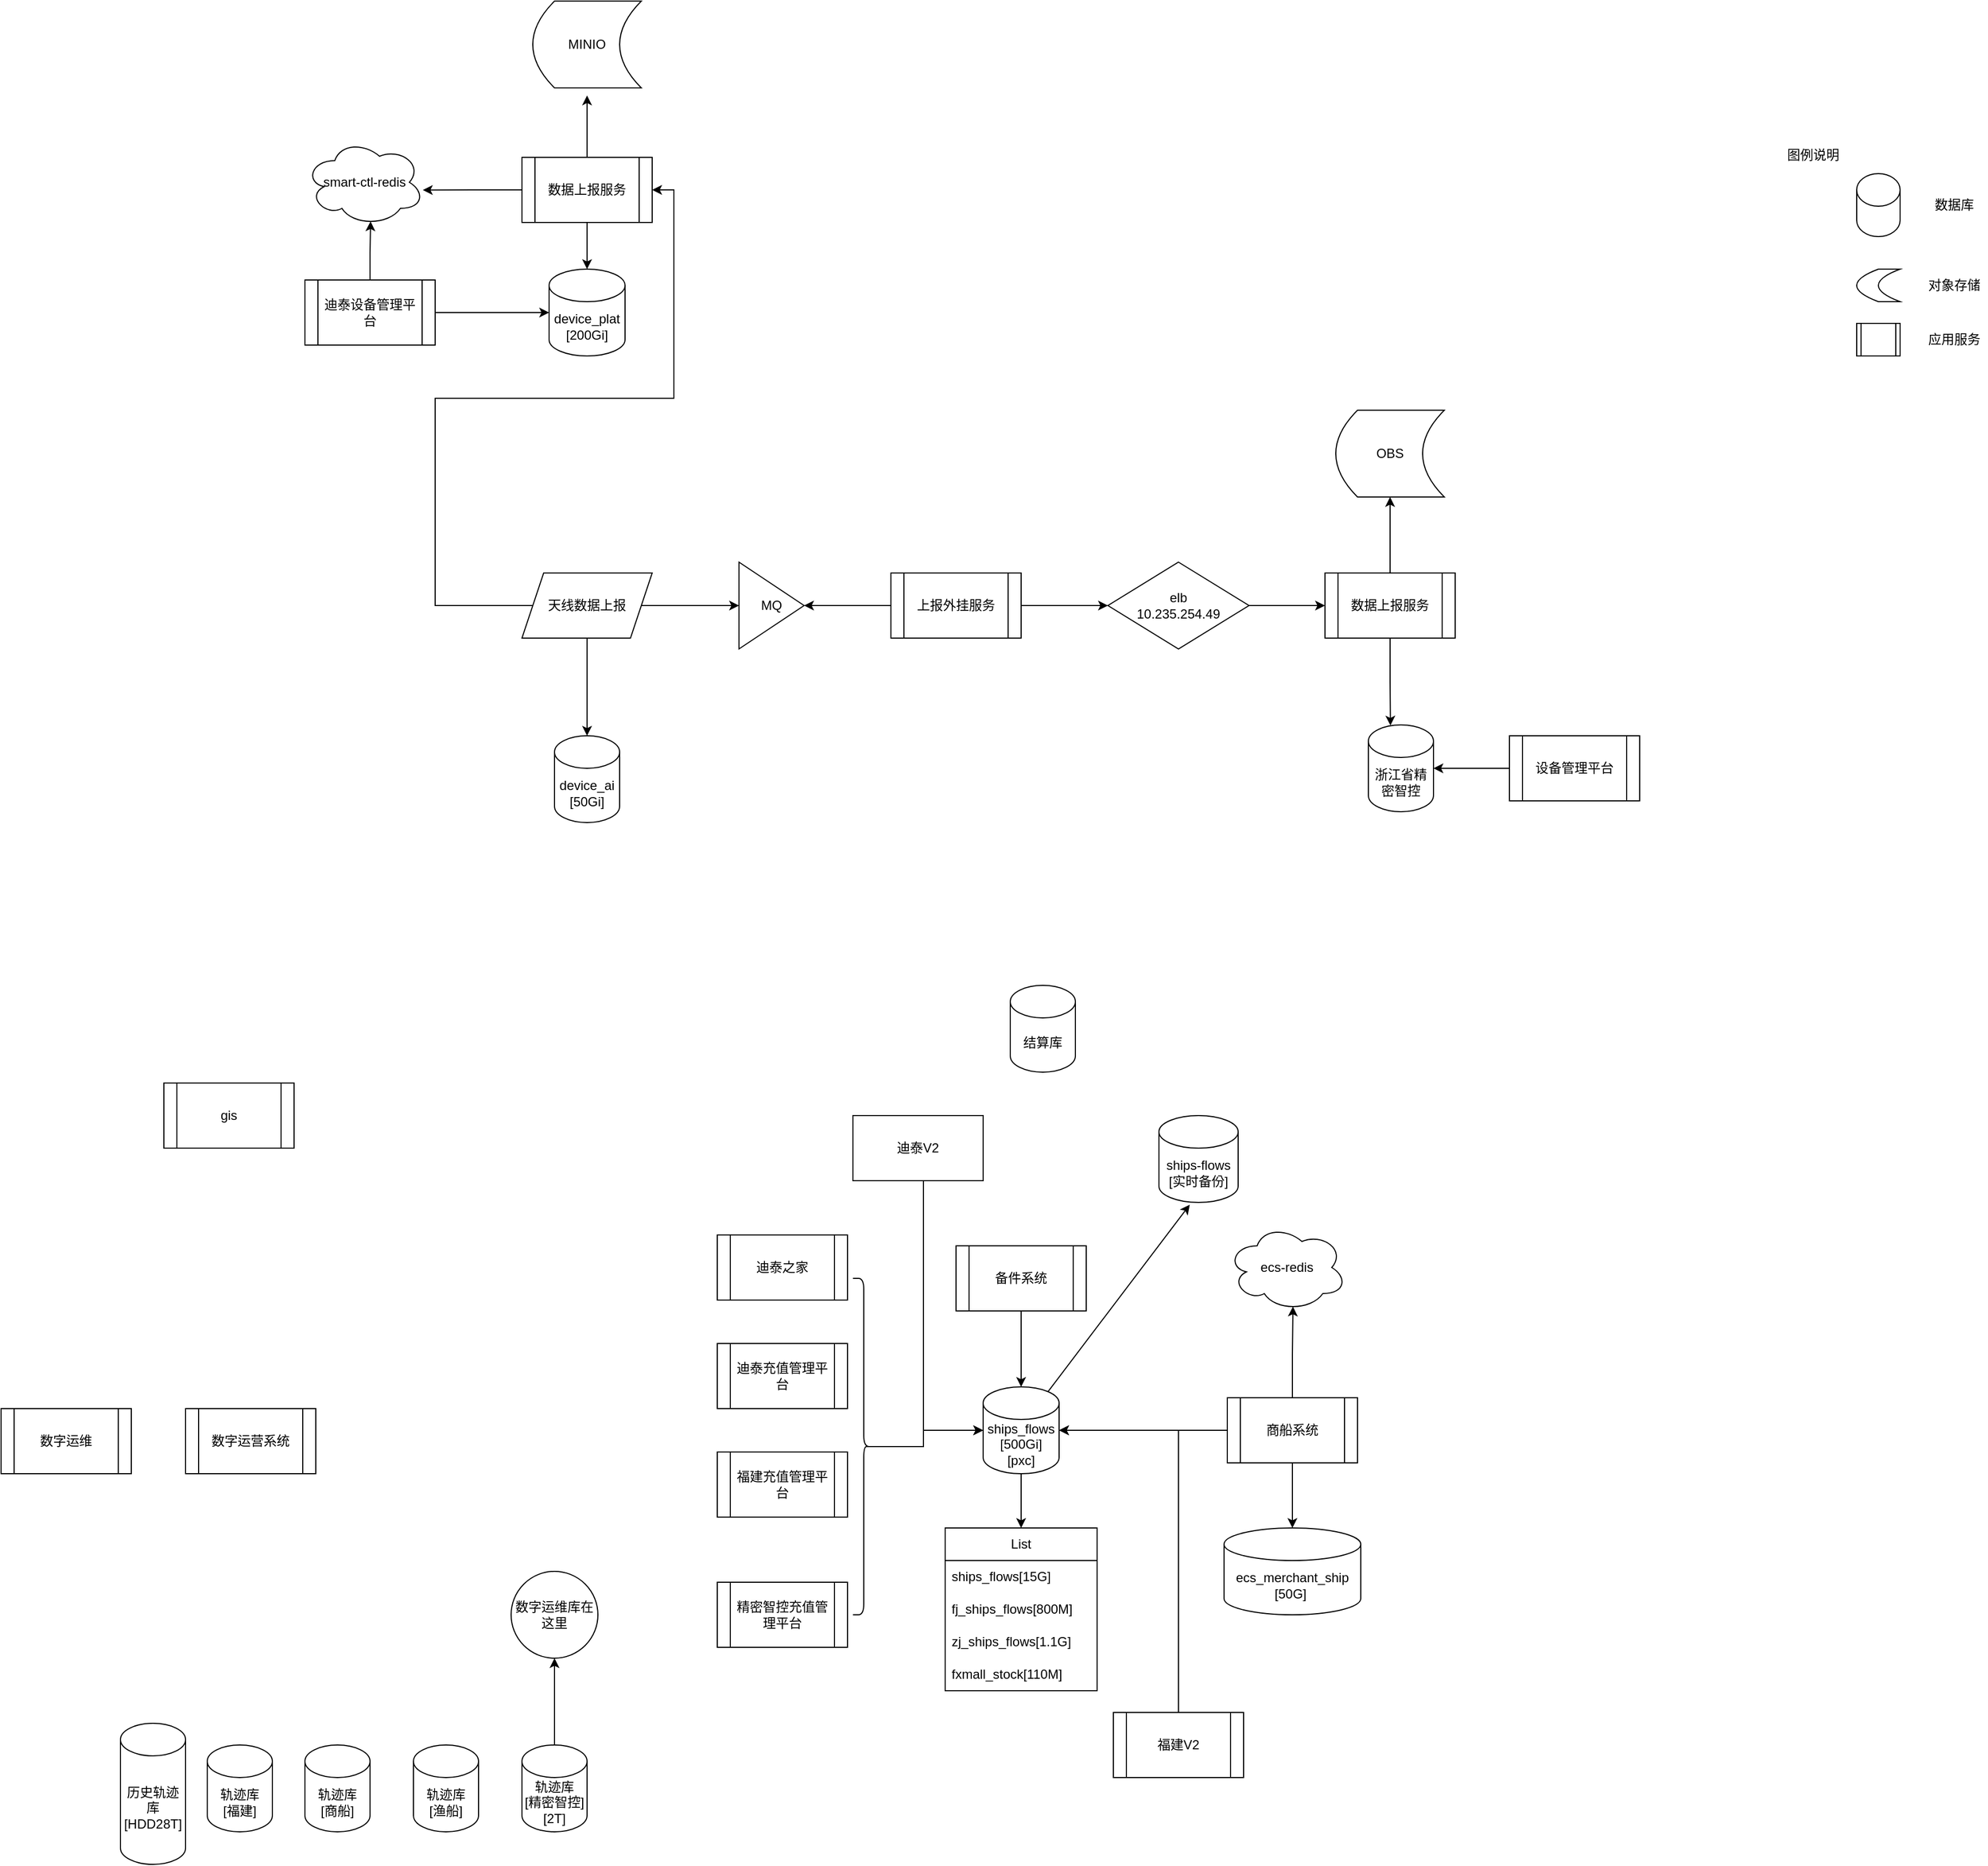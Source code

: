 <mxfile version="21.7.4" type="github">
  <diagram id="1JJ-UvxjRfw-XplDersZ" name="Page-1">
    <mxGraphModel dx="2066" dy="3066" grid="1" gridSize="10" guides="1" tooltips="1" connect="1" arrows="1" fold="1" page="1" pageScale="1" pageWidth="1169" pageHeight="827" math="0" shadow="0">
      <root>
        <mxCell id="0" />
        <mxCell id="1" parent="0" />
        <mxCell id="yJ9xiVmko6FUMowYA85W-11" style="edgeStyle=orthogonalEdgeStyle;rounded=0;orthogonalLoop=1;jettySize=auto;html=1;entryX=0.5;entryY=0;entryDx=0;entryDy=0;" parent="1" source="yJ9xiVmko6FUMowYA85W-1" target="yJ9xiVmko6FUMowYA85W-4" edge="1">
          <mxGeometry relative="1" as="geometry" />
        </mxCell>
        <mxCell id="yJ9xiVmko6FUMowYA85W-1" value="ships_flows&lt;br&gt;[500Gi]&lt;br&gt;[pxc]" style="shape=cylinder3;whiteSpace=wrap;html=1;boundedLbl=1;backgroundOutline=1;size=15;" parent="1" vertex="1">
          <mxGeometry x="1115" y="370" width="70" height="80" as="geometry" />
        </mxCell>
        <mxCell id="yJ9xiVmko6FUMowYA85W-2" value="ecs_merchant_ship&lt;div&gt;[50G]&amp;nbsp;&lt;/div&gt;" style="shape=cylinder3;whiteSpace=wrap;html=1;boundedLbl=1;backgroundOutline=1;size=15;" parent="1" vertex="1">
          <mxGeometry x="1337" y="500" width="126" height="80" as="geometry" />
        </mxCell>
        <mxCell id="yJ9xiVmko6FUMowYA85W-3" value="device_ai&lt;br&gt;[50Gi]" style="shape=cylinder3;whiteSpace=wrap;html=1;boundedLbl=1;backgroundOutline=1;size=15;" parent="1" vertex="1">
          <mxGeometry x="720" y="-230" width="60" height="80" as="geometry" />
        </mxCell>
        <mxCell id="yJ9xiVmko6FUMowYA85W-4" value="List" style="swimlane;fontStyle=0;childLayout=stackLayout;horizontal=1;startSize=30;horizontalStack=0;resizeParent=1;resizeParentMax=0;resizeLast=0;collapsible=1;marginBottom=0;whiteSpace=wrap;html=1;" parent="1" vertex="1">
          <mxGeometry x="1080" y="500" width="140" height="150" as="geometry">
            <mxRectangle x="1080" y="500" width="60" height="30" as="alternateBounds" />
          </mxGeometry>
        </mxCell>
        <mxCell id="yJ9xiVmko6FUMowYA85W-5" value="ships_flows[15G]" style="text;strokeColor=none;fillColor=none;align=left;verticalAlign=middle;spacingLeft=4;spacingRight=4;overflow=hidden;points=[[0,0.5],[1,0.5]];portConstraint=eastwest;rotatable=0;whiteSpace=wrap;html=1;" parent="yJ9xiVmko6FUMowYA85W-4" vertex="1">
          <mxGeometry y="30" width="140" height="30" as="geometry" />
        </mxCell>
        <mxCell id="yJ9xiVmko6FUMowYA85W-28" value="fj_ships_flows[800M]" style="text;strokeColor=none;fillColor=none;align=left;verticalAlign=middle;spacingLeft=4;spacingRight=4;overflow=hidden;points=[[0,0.5],[1,0.5]];portConstraint=eastwest;rotatable=0;whiteSpace=wrap;html=1;" parent="yJ9xiVmko6FUMowYA85W-4" vertex="1">
          <mxGeometry y="60" width="140" height="30" as="geometry" />
        </mxCell>
        <mxCell id="yJ9xiVmko6FUMowYA85W-6" value="zj_ships_flows[1.1G]" style="text;strokeColor=none;fillColor=none;align=left;verticalAlign=middle;spacingLeft=4;spacingRight=4;overflow=hidden;points=[[0,0.5],[1,0.5]];portConstraint=eastwest;rotatable=0;whiteSpace=wrap;html=1;" parent="yJ9xiVmko6FUMowYA85W-4" vertex="1">
          <mxGeometry y="90" width="140" height="30" as="geometry" />
        </mxCell>
        <mxCell id="yJ9xiVmko6FUMowYA85W-74" value="fxmall_stock[110M]" style="text;strokeColor=none;fillColor=none;align=left;verticalAlign=middle;spacingLeft=4;spacingRight=4;overflow=hidden;points=[[0,0.5],[1,0.5]];portConstraint=eastwest;rotatable=0;whiteSpace=wrap;html=1;" parent="yJ9xiVmko6FUMowYA85W-4" vertex="1">
          <mxGeometry y="120" width="140" height="30" as="geometry" />
        </mxCell>
        <mxCell id="yJ9xiVmko6FUMowYA85W-12" value="device_plat&lt;br&gt;[200Gi]" style="shape=cylinder3;whiteSpace=wrap;html=1;boundedLbl=1;backgroundOutline=1;size=15;" parent="1" vertex="1">
          <mxGeometry x="715" y="-660" width="70" height="80" as="geometry" />
        </mxCell>
        <mxCell id="yJ9xiVmko6FUMowYA85W-18" value="gis" style="shape=process;whiteSpace=wrap;html=1;backgroundOutline=1;" parent="1" vertex="1">
          <mxGeometry x="360" y="90" width="120" height="60" as="geometry" />
        </mxCell>
        <mxCell id="yJ9xiVmko6FUMowYA85W-41" style="edgeStyle=orthogonalEdgeStyle;rounded=0;orthogonalLoop=1;jettySize=auto;html=1;entryX=0.55;entryY=0.95;entryDx=0;entryDy=0;entryPerimeter=0;" parent="1" source="yJ9xiVmko6FUMowYA85W-19" target="yJ9xiVmko6FUMowYA85W-40" edge="1">
          <mxGeometry relative="1" as="geometry" />
        </mxCell>
        <mxCell id="yJ9xiVmko6FUMowYA85W-71" value="" style="edgeStyle=orthogonalEdgeStyle;rounded=0;orthogonalLoop=1;jettySize=auto;html=1;" parent="1" source="yJ9xiVmko6FUMowYA85W-19" target="yJ9xiVmko6FUMowYA85W-2" edge="1">
          <mxGeometry relative="1" as="geometry" />
        </mxCell>
        <mxCell id="yJ9xiVmko6FUMowYA85W-72" style="edgeStyle=orthogonalEdgeStyle;rounded=0;orthogonalLoop=1;jettySize=auto;html=1;exitX=0;exitY=0.5;exitDx=0;exitDy=0;entryX=1;entryY=0.5;entryDx=0;entryDy=0;entryPerimeter=0;" parent="1" source="yJ9xiVmko6FUMowYA85W-19" target="yJ9xiVmko6FUMowYA85W-1" edge="1">
          <mxGeometry relative="1" as="geometry" />
        </mxCell>
        <mxCell id="yJ9xiVmko6FUMowYA85W-19" value="商船系统" style="shape=process;whiteSpace=wrap;html=1;backgroundOutline=1;" parent="1" vertex="1">
          <mxGeometry x="1340" y="380" width="120" height="60" as="geometry" />
        </mxCell>
        <mxCell id="yJ9xiVmko6FUMowYA85W-75" value="" style="edgeStyle=orthogonalEdgeStyle;rounded=0;orthogonalLoop=1;jettySize=auto;html=1;" parent="1" source="yJ9xiVmko6FUMowYA85W-20" target="yJ9xiVmko6FUMowYA85W-1" edge="1">
          <mxGeometry relative="1" as="geometry" />
        </mxCell>
        <mxCell id="yJ9xiVmko6FUMowYA85W-20" value="备件系统" style="shape=process;whiteSpace=wrap;html=1;backgroundOutline=1;" parent="1" vertex="1">
          <mxGeometry x="1090" y="240" width="120" height="60" as="geometry" />
        </mxCell>
        <mxCell id="yJ9xiVmko6FUMowYA85W-21" value="轨迹库&lt;br&gt;[商船]" style="shape=cylinder3;whiteSpace=wrap;html=1;boundedLbl=1;backgroundOutline=1;size=15;" parent="1" vertex="1">
          <mxGeometry x="490" y="700" width="60" height="80" as="geometry" />
        </mxCell>
        <mxCell id="yJ9xiVmko6FUMowYA85W-22" value="轨迹库&lt;br&gt;[渔船]" style="shape=cylinder3;whiteSpace=wrap;html=1;boundedLbl=1;backgroundOutline=1;size=15;" parent="1" vertex="1">
          <mxGeometry x="590" y="700" width="60" height="80" as="geometry" />
        </mxCell>
        <mxCell id="yJ9xiVmko6FUMowYA85W-32" value="" style="edgeStyle=orthogonalEdgeStyle;rounded=0;orthogonalLoop=1;jettySize=auto;html=1;" parent="1" source="yJ9xiVmko6FUMowYA85W-29" target="yJ9xiVmko6FUMowYA85W-31" edge="1">
          <mxGeometry relative="1" as="geometry" />
        </mxCell>
        <mxCell id="yJ9xiVmko6FUMowYA85W-29" value="轨迹库&lt;br&gt;[精密智控]&lt;br&gt;[2T]" style="shape=cylinder3;whiteSpace=wrap;html=1;boundedLbl=1;backgroundOutline=1;size=15;" parent="1" vertex="1">
          <mxGeometry x="690" y="700" width="60" height="80" as="geometry" />
        </mxCell>
        <mxCell id="yJ9xiVmko6FUMowYA85W-30" value="数字运维" style="shape=process;whiteSpace=wrap;html=1;backgroundOutline=1;" parent="1" vertex="1">
          <mxGeometry x="210" y="390" width="120" height="60" as="geometry" />
        </mxCell>
        <mxCell id="yJ9xiVmko6FUMowYA85W-31" value="数字运维库在这里" style="ellipse;whiteSpace=wrap;html=1;" parent="1" vertex="1">
          <mxGeometry x="680" y="540" width="80" height="80" as="geometry" />
        </mxCell>
        <mxCell id="yJ9xiVmko6FUMowYA85W-36" value="数字运营系统" style="shape=process;whiteSpace=wrap;html=1;backgroundOutline=1;" parent="1" vertex="1">
          <mxGeometry x="380" y="390" width="120" height="60" as="geometry" />
        </mxCell>
        <mxCell id="yJ9xiVmko6FUMowYA85W-37" value="轨迹库&lt;br&gt;[福建]" style="shape=cylinder3;whiteSpace=wrap;html=1;boundedLbl=1;backgroundOutline=1;size=15;" parent="1" vertex="1">
          <mxGeometry x="400" y="700" width="60" height="80" as="geometry" />
        </mxCell>
        <mxCell id="yJ9xiVmko6FUMowYA85W-38" value="历史轨迹库&lt;br&gt;[HDD28T]&lt;br&gt;" style="shape=cylinder3;whiteSpace=wrap;html=1;boundedLbl=1;backgroundOutline=1;size=15;" parent="1" vertex="1">
          <mxGeometry x="320" y="680" width="60" height="130" as="geometry" />
        </mxCell>
        <mxCell id="yJ9xiVmko6FUMowYA85W-40" value="ecs-redis" style="ellipse;shape=cloud;whiteSpace=wrap;html=1;" parent="1" vertex="1">
          <mxGeometry x="1340" y="220" width="110" height="80" as="geometry" />
        </mxCell>
        <mxCell id="yJ9xiVmko6FUMowYA85W-45" style="edgeStyle=orthogonalEdgeStyle;rounded=0;orthogonalLoop=1;jettySize=auto;html=1;exitX=0;exitY=0.5;exitDx=0;exitDy=0;entryX=0.988;entryY=0.589;entryDx=0;entryDy=0;entryPerimeter=0;" parent="1" source="yJ9xiVmko6FUMowYA85W-42" target="yJ9xiVmko6FUMowYA85W-43" edge="1">
          <mxGeometry relative="1" as="geometry" />
        </mxCell>
        <mxCell id="yJ9xiVmko6FUMowYA85W-48" style="edgeStyle=orthogonalEdgeStyle;rounded=0;orthogonalLoop=1;jettySize=auto;html=1;" parent="1" source="yJ9xiVmko6FUMowYA85W-42" target="yJ9xiVmko6FUMowYA85W-12" edge="1">
          <mxGeometry relative="1" as="geometry" />
        </mxCell>
        <mxCell id="yJ9xiVmko6FUMowYA85W-70" style="edgeStyle=orthogonalEdgeStyle;rounded=0;orthogonalLoop=1;jettySize=auto;html=1;entryX=0.5;entryY=1.087;entryDx=0;entryDy=0;entryPerimeter=0;" parent="1" source="yJ9xiVmko6FUMowYA85W-42" target="yJ9xiVmko6FUMowYA85W-69" edge="1">
          <mxGeometry relative="1" as="geometry" />
        </mxCell>
        <mxCell id="yJ9xiVmko6FUMowYA85W-42" value="数据上报服务" style="shape=process;whiteSpace=wrap;html=1;backgroundOutline=1;" parent="1" vertex="1">
          <mxGeometry x="690" y="-763" width="120" height="60" as="geometry" />
        </mxCell>
        <mxCell id="yJ9xiVmko6FUMowYA85W-43" value="smart-ctl-redis" style="ellipse;shape=cloud;whiteSpace=wrap;html=1;" parent="1" vertex="1">
          <mxGeometry x="490" y="-780" width="110" height="80" as="geometry" />
        </mxCell>
        <mxCell id="yJ9xiVmko6FUMowYA85W-46" style="edgeStyle=orthogonalEdgeStyle;rounded=0;orthogonalLoop=1;jettySize=auto;html=1;exitX=0.5;exitY=0;exitDx=0;exitDy=0;entryX=0.55;entryY=0.95;entryDx=0;entryDy=0;entryPerimeter=0;" parent="1" source="yJ9xiVmko6FUMowYA85W-44" target="yJ9xiVmko6FUMowYA85W-43" edge="1">
          <mxGeometry relative="1" as="geometry" />
        </mxCell>
        <mxCell id="yJ9xiVmko6FUMowYA85W-49" style="edgeStyle=orthogonalEdgeStyle;rounded=0;orthogonalLoop=1;jettySize=auto;html=1;exitX=1;exitY=0.5;exitDx=0;exitDy=0;entryX=0;entryY=0.5;entryDx=0;entryDy=0;entryPerimeter=0;" parent="1" source="yJ9xiVmko6FUMowYA85W-44" target="yJ9xiVmko6FUMowYA85W-12" edge="1">
          <mxGeometry relative="1" as="geometry" />
        </mxCell>
        <mxCell id="yJ9xiVmko6FUMowYA85W-44" value="迪泰设备管理平台" style="shape=process;whiteSpace=wrap;html=1;backgroundOutline=1;" parent="1" vertex="1">
          <mxGeometry x="490" y="-650" width="120" height="60" as="geometry" />
        </mxCell>
        <mxCell id="yJ9xiVmko6FUMowYA85W-50" value="浙江省精密智控" style="shape=cylinder3;whiteSpace=wrap;html=1;boundedLbl=1;backgroundOutline=1;size=15;" parent="1" vertex="1">
          <mxGeometry x="1470" y="-240" width="60" height="80" as="geometry" />
        </mxCell>
        <mxCell id="yJ9xiVmko6FUMowYA85W-55" style="edgeStyle=orthogonalEdgeStyle;rounded=0;orthogonalLoop=1;jettySize=auto;html=1;entryX=0.339;entryY=0.007;entryDx=0;entryDy=0;entryPerimeter=0;" parent="1" source="yJ9xiVmko6FUMowYA85W-51" target="yJ9xiVmko6FUMowYA85W-50" edge="1">
          <mxGeometry relative="1" as="geometry" />
        </mxCell>
        <mxCell id="yJ9xiVmko6FUMowYA85W-68" style="edgeStyle=orthogonalEdgeStyle;rounded=0;orthogonalLoop=1;jettySize=auto;html=1;entryX=0.5;entryY=1;entryDx=0;entryDy=0;" parent="1" source="yJ9xiVmko6FUMowYA85W-51" target="yJ9xiVmko6FUMowYA85W-67" edge="1">
          <mxGeometry relative="1" as="geometry" />
        </mxCell>
        <mxCell id="yJ9xiVmko6FUMowYA85W-51" value="数据上报服务" style="shape=process;whiteSpace=wrap;html=1;backgroundOutline=1;" parent="1" vertex="1">
          <mxGeometry x="1430" y="-380" width="120" height="60" as="geometry" />
        </mxCell>
        <mxCell id="yJ9xiVmko6FUMowYA85W-56" style="edgeStyle=orthogonalEdgeStyle;rounded=0;orthogonalLoop=1;jettySize=auto;html=1;entryX=1;entryY=0.5;entryDx=0;entryDy=0;entryPerimeter=0;" parent="1" source="yJ9xiVmko6FUMowYA85W-52" target="yJ9xiVmko6FUMowYA85W-50" edge="1">
          <mxGeometry relative="1" as="geometry" />
        </mxCell>
        <mxCell id="yJ9xiVmko6FUMowYA85W-52" value="设备管理平台" style="shape=process;whiteSpace=wrap;html=1;backgroundOutline=1;" parent="1" vertex="1">
          <mxGeometry x="1600" y="-230" width="120" height="60" as="geometry" />
        </mxCell>
        <mxCell id="yJ9xiVmko6FUMowYA85W-54" style="edgeStyle=orthogonalEdgeStyle;rounded=0;orthogonalLoop=1;jettySize=auto;html=1;entryX=0;entryY=0.5;entryDx=0;entryDy=0;" parent="1" source="yJ9xiVmko6FUMowYA85W-53" target="yJ9xiVmko6FUMowYA85W-51" edge="1">
          <mxGeometry relative="1" as="geometry" />
        </mxCell>
        <mxCell id="yJ9xiVmko6FUMowYA85W-53" value="elb&lt;br&gt;10.235.254.49" style="rhombus;whiteSpace=wrap;html=1;" parent="1" vertex="1">
          <mxGeometry x="1230" y="-390" width="130" height="80" as="geometry" />
        </mxCell>
        <mxCell id="yJ9xiVmko6FUMowYA85W-63" value="" style="edgeStyle=orthogonalEdgeStyle;rounded=0;orthogonalLoop=1;jettySize=auto;html=1;" parent="1" source="yJ9xiVmko6FUMowYA85W-57" target="yJ9xiVmko6FUMowYA85W-58" edge="1">
          <mxGeometry relative="1" as="geometry" />
        </mxCell>
        <mxCell id="yJ9xiVmko6FUMowYA85W-65" value="" style="edgeStyle=orthogonalEdgeStyle;rounded=0;orthogonalLoop=1;jettySize=auto;html=1;" parent="1" source="yJ9xiVmko6FUMowYA85W-57" target="yJ9xiVmko6FUMowYA85W-42" edge="1">
          <mxGeometry relative="1" as="geometry">
            <Array as="points">
              <mxPoint x="610" y="-350" />
              <mxPoint x="610" y="-541" />
              <mxPoint x="830" y="-541" />
              <mxPoint x="830" y="-733" />
            </Array>
          </mxGeometry>
        </mxCell>
        <mxCell id="yJ9xiVmko6FUMowYA85W-66" style="edgeStyle=orthogonalEdgeStyle;rounded=0;orthogonalLoop=1;jettySize=auto;html=1;exitX=0.5;exitY=1;exitDx=0;exitDy=0;entryX=0.5;entryY=0;entryDx=0;entryDy=0;entryPerimeter=0;" parent="1" source="yJ9xiVmko6FUMowYA85W-57" target="yJ9xiVmko6FUMowYA85W-3" edge="1">
          <mxGeometry relative="1" as="geometry" />
        </mxCell>
        <mxCell id="yJ9xiVmko6FUMowYA85W-57" value="天线数据上报" style="shape=parallelogram;perimeter=parallelogramPerimeter;whiteSpace=wrap;html=1;fixedSize=1;" parent="1" vertex="1">
          <mxGeometry x="690" y="-380" width="120" height="60" as="geometry" />
        </mxCell>
        <mxCell id="yJ9xiVmko6FUMowYA85W-58" value="MQ" style="triangle;whiteSpace=wrap;html=1;" parent="1" vertex="1">
          <mxGeometry x="890" y="-390" width="60" height="80" as="geometry" />
        </mxCell>
        <mxCell id="yJ9xiVmko6FUMowYA85W-61" value="" style="edgeStyle=orthogonalEdgeStyle;rounded=0;orthogonalLoop=1;jettySize=auto;html=1;" parent="1" source="yJ9xiVmko6FUMowYA85W-59" target="yJ9xiVmko6FUMowYA85W-58" edge="1">
          <mxGeometry relative="1" as="geometry" />
        </mxCell>
        <mxCell id="yJ9xiVmko6FUMowYA85W-64" value="" style="edgeStyle=orthogonalEdgeStyle;rounded=0;orthogonalLoop=1;jettySize=auto;html=1;" parent="1" source="yJ9xiVmko6FUMowYA85W-59" target="yJ9xiVmko6FUMowYA85W-53" edge="1">
          <mxGeometry relative="1" as="geometry" />
        </mxCell>
        <mxCell id="yJ9xiVmko6FUMowYA85W-59" value="上报外挂服务" style="shape=process;whiteSpace=wrap;html=1;backgroundOutline=1;" parent="1" vertex="1">
          <mxGeometry x="1030" y="-380" width="120" height="60" as="geometry" />
        </mxCell>
        <mxCell id="yJ9xiVmko6FUMowYA85W-67" value="OBS" style="shape=dataStorage;whiteSpace=wrap;html=1;fixedSize=1;" parent="1" vertex="1">
          <mxGeometry x="1440" y="-530" width="100" height="80" as="geometry" />
        </mxCell>
        <mxCell id="yJ9xiVmko6FUMowYA85W-69" value="MINIO" style="shape=dataStorage;whiteSpace=wrap;html=1;fixedSize=1;" parent="1" vertex="1">
          <mxGeometry x="700" y="-907" width="100" height="80" as="geometry" />
        </mxCell>
        <mxCell id="yJ9xiVmko6FUMowYA85W-73" value="结算库" style="shape=cylinder3;whiteSpace=wrap;html=1;boundedLbl=1;backgroundOutline=1;size=15;" parent="1" vertex="1">
          <mxGeometry x="1140" width="60" height="80" as="geometry" />
        </mxCell>
        <mxCell id="yJ9xiVmko6FUMowYA85W-83" style="edgeStyle=orthogonalEdgeStyle;rounded=0;orthogonalLoop=1;jettySize=auto;html=1;exitX=0.1;exitY=0.5;exitDx=0;exitDy=0;exitPerimeter=0;entryX=0;entryY=0.5;entryDx=0;entryDy=0;entryPerimeter=0;" parent="1" source="yJ9xiVmko6FUMowYA85W-81" target="yJ9xiVmko6FUMowYA85W-1" edge="1">
          <mxGeometry relative="1" as="geometry">
            <Array as="points">
              <mxPoint x="1060" y="425" />
              <mxPoint x="1060" y="410" />
            </Array>
          </mxGeometry>
        </mxCell>
        <mxCell id="yJ9xiVmko6FUMowYA85W-85" value="" style="group" parent="1" vertex="1" connectable="0">
          <mxGeometry x="870" y="230" width="145" height="380" as="geometry" />
        </mxCell>
        <mxCell id="yJ9xiVmko6FUMowYA85W-16" value="迪泰之家" style="shape=process;whiteSpace=wrap;html=1;backgroundOutline=1;" parent="yJ9xiVmko6FUMowYA85W-85" vertex="1">
          <mxGeometry width="120" height="60" as="geometry" />
        </mxCell>
        <mxCell id="yJ9xiVmko6FUMowYA85W-76" value="迪泰充值管理平台" style="shape=process;whiteSpace=wrap;html=1;backgroundOutline=1;container=0;" parent="yJ9xiVmko6FUMowYA85W-85" vertex="1">
          <mxGeometry y="100" width="120" height="60" as="geometry" />
        </mxCell>
        <mxCell id="yJ9xiVmko6FUMowYA85W-77" value="福建充值管理平台" style="shape=process;whiteSpace=wrap;html=1;backgroundOutline=1;container=0;" parent="yJ9xiVmko6FUMowYA85W-85" vertex="1">
          <mxGeometry y="200" width="120" height="60" as="geometry" />
        </mxCell>
        <mxCell id="yJ9xiVmko6FUMowYA85W-78" value="精密智控充值管理平台" style="shape=process;whiteSpace=wrap;html=1;backgroundOutline=1;container=0;" parent="yJ9xiVmko6FUMowYA85W-85" vertex="1">
          <mxGeometry y="320" width="120" height="60" as="geometry" />
        </mxCell>
        <mxCell id="yJ9xiVmko6FUMowYA85W-81" value="" style="shape=curlyBracket;whiteSpace=wrap;html=1;rounded=1;flipH=1;labelPosition=right;verticalLabelPosition=middle;align=left;verticalAlign=middle;container=0;" parent="yJ9xiVmko6FUMowYA85W-85" vertex="1">
          <mxGeometry x="125" y="40" width="20" height="310" as="geometry" />
        </mxCell>
        <mxCell id="yJ9xiVmko6FUMowYA85W-87" style="edgeStyle=orthogonalEdgeStyle;rounded=0;orthogonalLoop=1;jettySize=auto;html=1;" parent="1" source="yJ9xiVmko6FUMowYA85W-86" target="yJ9xiVmko6FUMowYA85W-1" edge="1">
          <mxGeometry relative="1" as="geometry">
            <Array as="points">
              <mxPoint x="1060" y="410" />
            </Array>
          </mxGeometry>
        </mxCell>
        <mxCell id="yJ9xiVmko6FUMowYA85W-86" value="迪泰V2" style="rounded=0;whiteSpace=wrap;html=1;" parent="1" vertex="1">
          <mxGeometry x="995" y="120" width="120" height="60" as="geometry" />
        </mxCell>
        <mxCell id="yJ9xiVmko6FUMowYA85W-89" style="edgeStyle=orthogonalEdgeStyle;rounded=0;orthogonalLoop=1;jettySize=auto;html=1;exitX=0.5;exitY=0;exitDx=0;exitDy=0;entryX=1;entryY=0.5;entryDx=0;entryDy=0;entryPerimeter=0;" parent="1" source="yJ9xiVmko6FUMowYA85W-88" target="yJ9xiVmko6FUMowYA85W-1" edge="1">
          <mxGeometry relative="1" as="geometry" />
        </mxCell>
        <mxCell id="yJ9xiVmko6FUMowYA85W-88" value="福建V2" style="shape=process;whiteSpace=wrap;html=1;backgroundOutline=1;" parent="1" vertex="1">
          <mxGeometry x="1235" y="670" width="120" height="60" as="geometry" />
        </mxCell>
        <mxCell id="yJ9xiVmko6FUMowYA85W-92" value="图例说明" style="text;html=1;strokeColor=none;fillColor=none;align=center;verticalAlign=middle;whiteSpace=wrap;rounded=0;" parent="1" vertex="1">
          <mxGeometry x="1850" y="-780" width="60" height="30" as="geometry" />
        </mxCell>
        <mxCell id="yJ9xiVmko6FUMowYA85W-93" value="" style="shape=cylinder3;whiteSpace=wrap;html=1;boundedLbl=1;backgroundOutline=1;size=15;" parent="1" vertex="1">
          <mxGeometry x="1920" y="-748" width="40" height="58" as="geometry" />
        </mxCell>
        <mxCell id="yJ9xiVmko6FUMowYA85W-94" value="数据库" style="text;html=1;strokeColor=none;fillColor=none;align=center;verticalAlign=middle;whiteSpace=wrap;rounded=0;" parent="1" vertex="1">
          <mxGeometry x="1980" y="-734" width="60" height="30" as="geometry" />
        </mxCell>
        <mxCell id="yJ9xiVmko6FUMowYA85W-97" value="" style="shape=dataStorage;whiteSpace=wrap;html=1;fixedSize=1;" parent="1" vertex="1">
          <mxGeometry x="1920" y="-660" width="40" height="30" as="geometry" />
        </mxCell>
        <mxCell id="yJ9xiVmko6FUMowYA85W-98" value="对象存储" style="text;html=1;strokeColor=none;fillColor=none;align=center;verticalAlign=middle;whiteSpace=wrap;rounded=0;" parent="1" vertex="1">
          <mxGeometry x="1980" y="-660" width="60" height="30" as="geometry" />
        </mxCell>
        <mxCell id="yJ9xiVmko6FUMowYA85W-99" value="" style="shape=process;whiteSpace=wrap;html=1;backgroundOutline=1;" parent="1" vertex="1">
          <mxGeometry x="1920" y="-610" width="40" height="30" as="geometry" />
        </mxCell>
        <mxCell id="yJ9xiVmko6FUMowYA85W-100" value="应用服务" style="text;html=1;strokeColor=none;fillColor=none;align=center;verticalAlign=middle;whiteSpace=wrap;rounded=0;" parent="1" vertex="1">
          <mxGeometry x="1980" y="-610" width="60" height="30" as="geometry" />
        </mxCell>
        <mxCell id="Zfk1nKemQIYkyYiP94ir-1" value="ships-flows&lt;br&gt;[实时备份]" style="shape=cylinder3;whiteSpace=wrap;html=1;boundedLbl=1;backgroundOutline=1;size=15;" vertex="1" parent="1">
          <mxGeometry x="1277" y="120" width="73" height="80" as="geometry" />
        </mxCell>
        <mxCell id="Zfk1nKemQIYkyYiP94ir-6" value="" style="endArrow=classic;html=1;rounded=0;entryX=0.389;entryY=1.026;entryDx=0;entryDy=0;entryPerimeter=0;exitX=0.855;exitY=0;exitDx=0;exitDy=4.35;exitPerimeter=0;" edge="1" parent="1" source="yJ9xiVmko6FUMowYA85W-1" target="Zfk1nKemQIYkyYiP94ir-1">
          <mxGeometry width="50" height="50" relative="1" as="geometry">
            <mxPoint x="1180" y="380" as="sourcePoint" />
            <mxPoint x="1230" y="330" as="targetPoint" />
          </mxGeometry>
        </mxCell>
      </root>
    </mxGraphModel>
  </diagram>
</mxfile>
